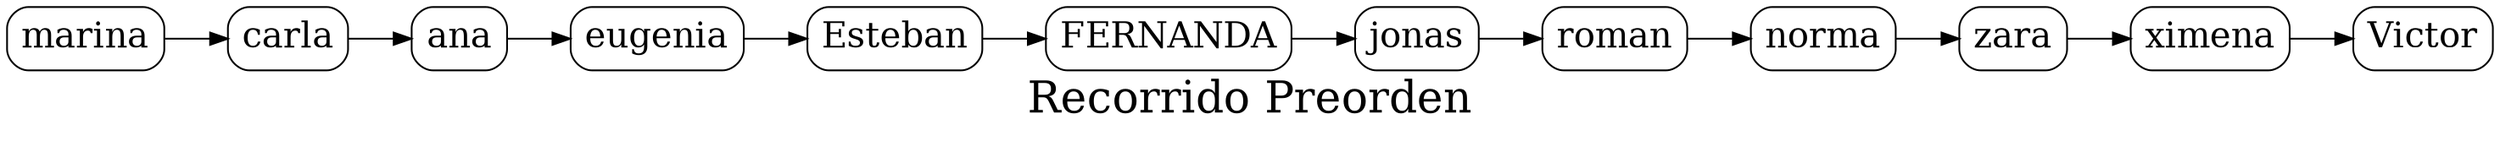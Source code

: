 digraph traversePreorder{
rankdir=LR;
node[style=rounded,shape=box,fontsize=20];
marina->carla->ana->eugenia->Esteban->FERNANDA->jonas->roman->norma->zara->ximena->Victor;
label="Recorrido Preorden";
fontsize=25;}